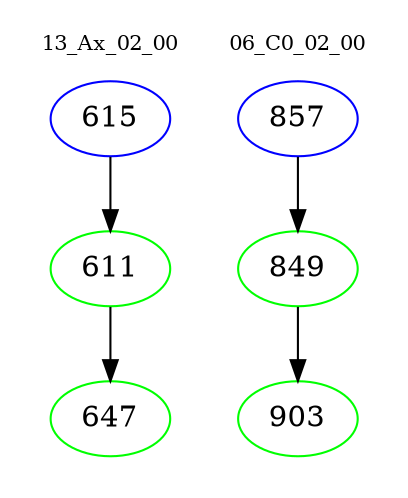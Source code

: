 digraph{
subgraph cluster_0 {
color = white
label = "13_Ax_02_00";
fontsize=10;
T0_615 [label="615", color="blue"]
T0_615 -> T0_611 [color="black"]
T0_611 [label="611", color="green"]
T0_611 -> T0_647 [color="black"]
T0_647 [label="647", color="green"]
}
subgraph cluster_1 {
color = white
label = "06_C0_02_00";
fontsize=10;
T1_857 [label="857", color="blue"]
T1_857 -> T1_849 [color="black"]
T1_849 [label="849", color="green"]
T1_849 -> T1_903 [color="black"]
T1_903 [label="903", color="green"]
}
}

